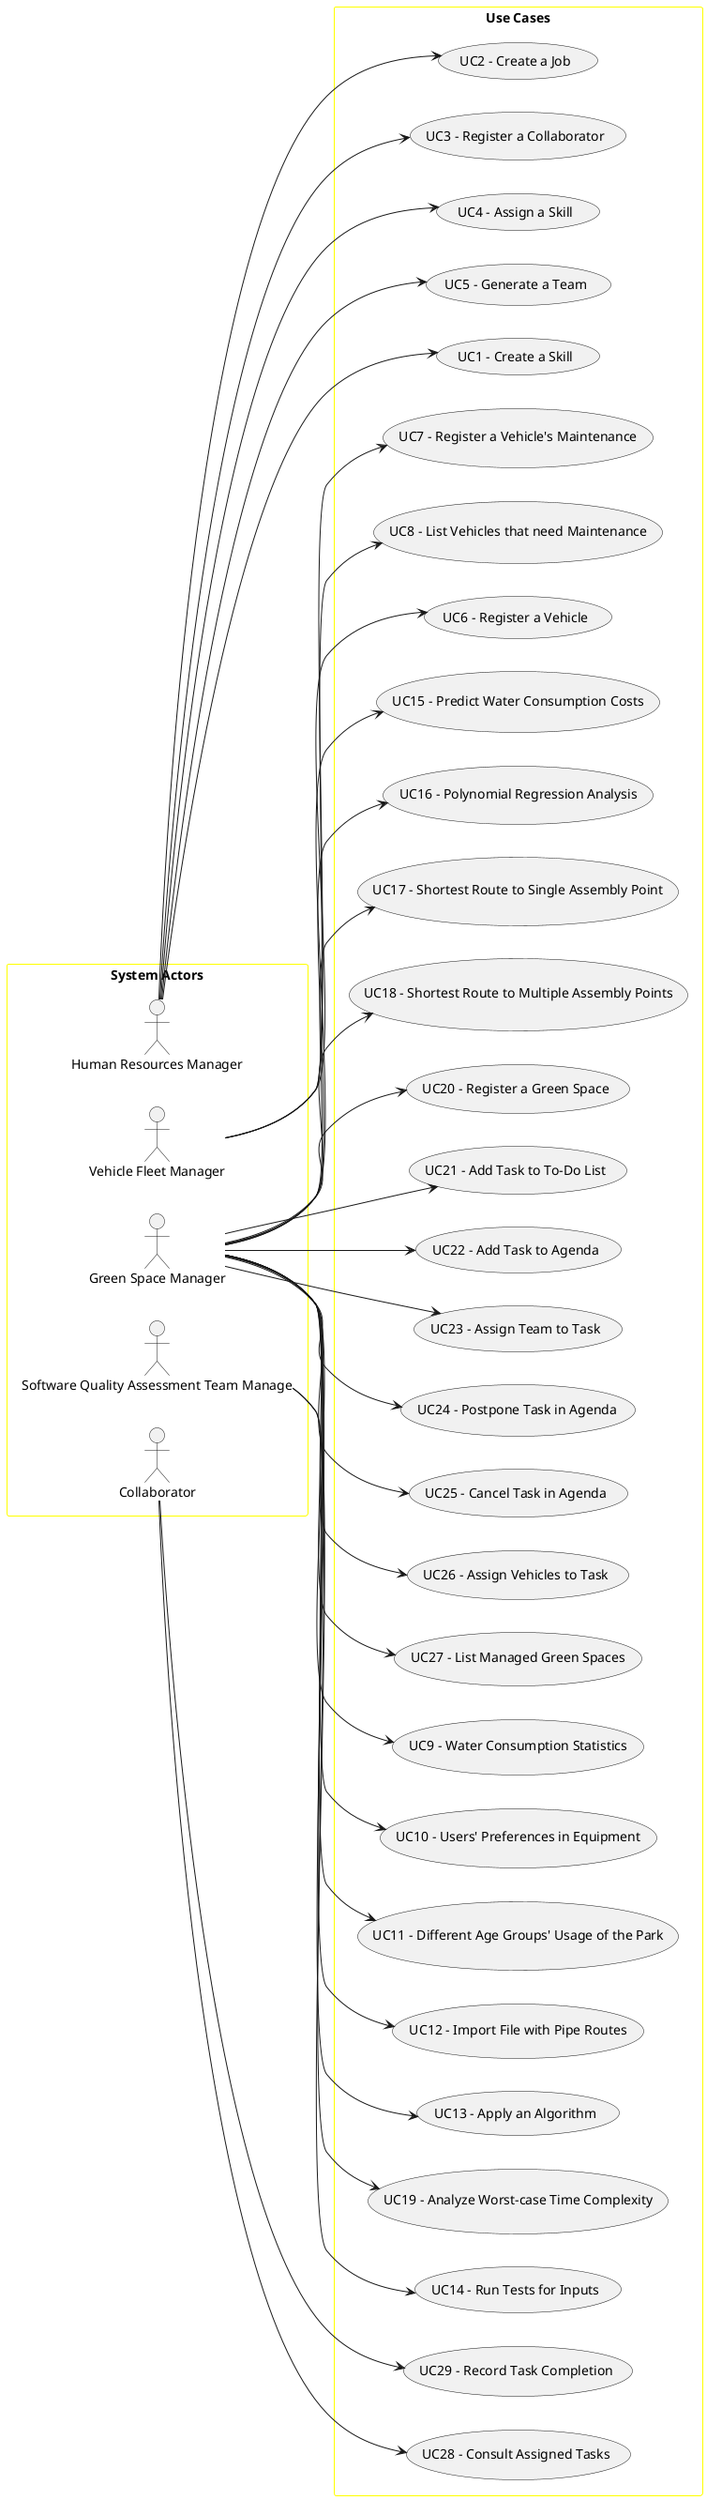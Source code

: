 @startuml
'skinparam monochrome true
skinparam packageStyle rectangle
'skinparam shadowing false

skinparam rectangle{
    BorderColor yellow
}

'title Use Case Diagram Example

left to right direction

rectangle "System Actors" as actors {
    actor "Human Resources Manager" as HRM
    actor "Vehicle Fleet Manager" as VFM
    actor "Green Space Manager" as GSM
    actor "Software Quality Assessment Team Manage" as QAM
    actor "Collaborator" as Collaborator
}

rectangle "Use Cases" as usecases {
    usecase "UC1 - Create a Skill" as UC1
    usecase "UC2 - Create a Job" as UC2
    usecase "UC3 - Register a Collaborator" as UC3
    usecase "UC4 - Assign a Skill" as UC4
    usecase "UC5 - Generate a Team" as UC5
    usecase "UC6 - Register a Vehicle" as UC6
    usecase "UC7 - Register a Vehicle's Maintenance" as UC7
    usecase "UC8 - List Vehicles that need Maintenance" as UC8
    usecase "UC9 - Water Consumption Statistics" as UC9
    usecase "UC10 - Users' Preferences in Equipment" as UC10
    usecase "UC11 - Different Age Groups' Usage of the Park" as UC11
    usecase "UC12 - Import File with Pipe Routes" as UC12
    usecase "UC13 - Apply an Algorithm" as UC13
    usecase "UC14 - Run Tests for Inputs" as UC14
    usecase "UC15 - Predict Water Consumption Costs" as UC15
    usecase "UC16 - Polynomial Regression Analysis" as UC16
    usecase "UC17 - Shortest Route to Single Assembly Point" as UC17
    usecase "UC18 - Shortest Route to Multiple Assembly Points" as UC18
    usecase "UC19 - Analyze Worst-case Time Complexity" as UC19
    usecase "UC20 - Register a Green Space" as UC20
    usecase "UC21 - Add Task to To-Do List" as UC21
    usecase "UC22 - Add Task to Agenda" as UC22
    usecase "UC23 - Assign Team to Task" as UC23
    usecase "UC24 - Postpone Task in Agenda" as UC24
    usecase "UC25 - Cancel Task in Agenda" as UC25
    usecase "UC26 - Assign Vehicles to Task" as UC26
    usecase "UC27 - List Managed Green Spaces" as UC27
    usecase "UC28 - Consult Assigned Tasks" as UC28
    usecase "UC29 - Record Task Completion" as UC29

    HRM --> UC1
    HRM --> UC2
    HRM --> UC3
    HRM --> UC4
    HRM --> UC5
    VFM --> UC6
    VFM --> UC7
    VFM --> UC8
    GSM --> UC9
    GSM --> UC10
    GSM --> UC11
    GSM --> UC12
    GSM --> UC13
    QAM --> UC14
    GSM --> UC15
    GSM --> UC16
    GSM --> UC17
    GSM --> UC18
    QAM --> UC19
    GSM --> UC20
    GSM --> UC21
    GSM --> UC22
    GSM --> UC23
    GSM --> UC24
    GSM --> UC25
    GSM --> UC26
    GSM --> UC27
    Collaborator --> UC28
    Collaborator --> UC29

}

@enduml